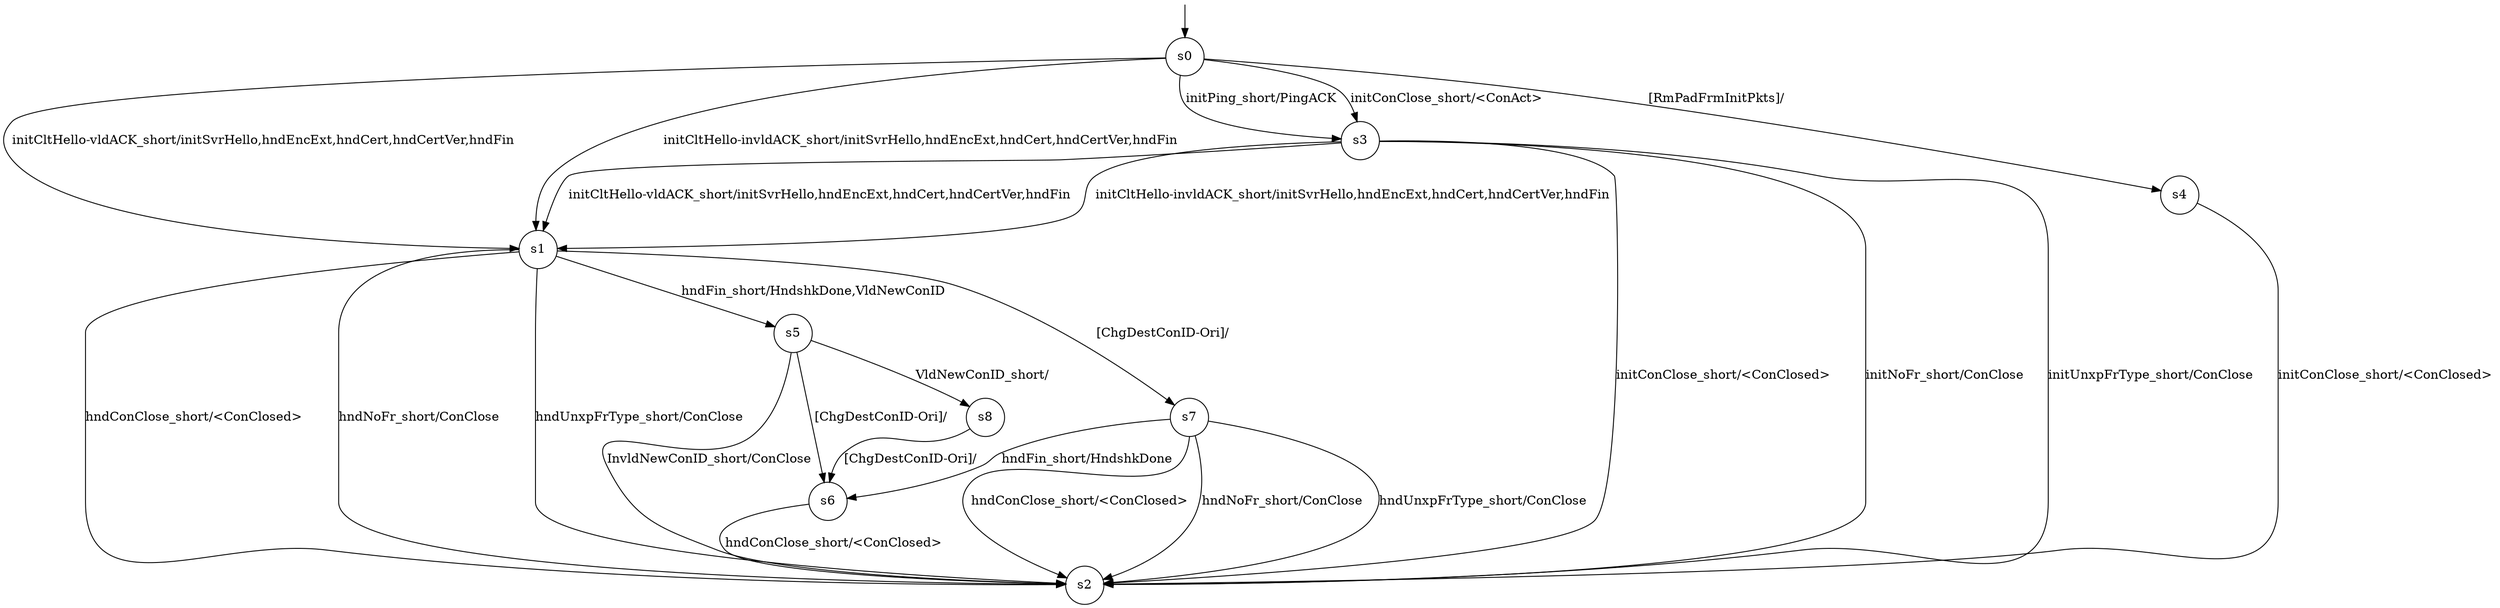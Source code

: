 digraph g {

s0 [shape="circle" label="s0"];
s1 [shape="circle" label="s1"];
s2 [shape="circle" label="s2"];
s3 [shape="circle" label="s3"];
s4 [shape="circle" label="s4"];
s5 [shape="circle" label="s5"];
s6 [shape="circle" label="s6"];
s7 [shape="circle" label="s7"];
s8 [shape="circle" label="s8"];
s0 -> s3 [label="initPing_short/PingACK "];
s0 -> s3 [label="initConClose_short/<ConAct> "];
s0 -> s1 [label="initCltHello-vldACK_short/initSvrHello,hndEncExt,hndCert,hndCertVer,hndFin "];
s0 -> s1 [label="initCltHello-invldACK_short/initSvrHello,hndEncExt,hndCert,hndCertVer,hndFin "];
s0 -> s4 [label="[RmPadFrmInitPkts]/ "];
s1 -> s5 [label="hndFin_short/HndshkDone,VldNewConID "];
s1 -> s2 [label="hndConClose_short/<ConClosed> "];
s1 -> s2 [label="hndNoFr_short/ConClose "];
s1 -> s2 [label="hndUnxpFrType_short/ConClose "];
s1 -> s7 [label="[ChgDestConID-Ori]/ "];
s3 -> s2 [label="initConClose_short/<ConClosed> "];
s3 -> s1 [label="initCltHello-vldACK_short/initSvrHello,hndEncExt,hndCert,hndCertVer,hndFin "];
s3 -> s1 [label="initCltHello-invldACK_short/initSvrHello,hndEncExt,hndCert,hndCertVer,hndFin "];
s3 -> s2 [label="initNoFr_short/ConClose "];
s3 -> s2 [label="initUnxpFrType_short/ConClose "];
s4 -> s2 [label="initConClose_short/<ConClosed> "];
s5 -> s8 [label="VldNewConID_short/ "];
s5 -> s2 [label="InvldNewConID_short/ConClose "];
s5 -> s6 [label="[ChgDestConID-Ori]/ "];
s6 -> s2 [label="hndConClose_short/<ConClosed> "];
s7 -> s6 [label="hndFin_short/HndshkDone "];
s7 -> s2 [label="hndConClose_short/<ConClosed> "];
s7 -> s2 [label="hndNoFr_short/ConClose "];
s7 -> s2 [label="hndUnxpFrType_short/ConClose "];
s8 -> s6 [label="[ChgDestConID-Ori]/ "];

__start0 [label="" shape="none" width="0" height="0"];
__start0 -> s0;

}
